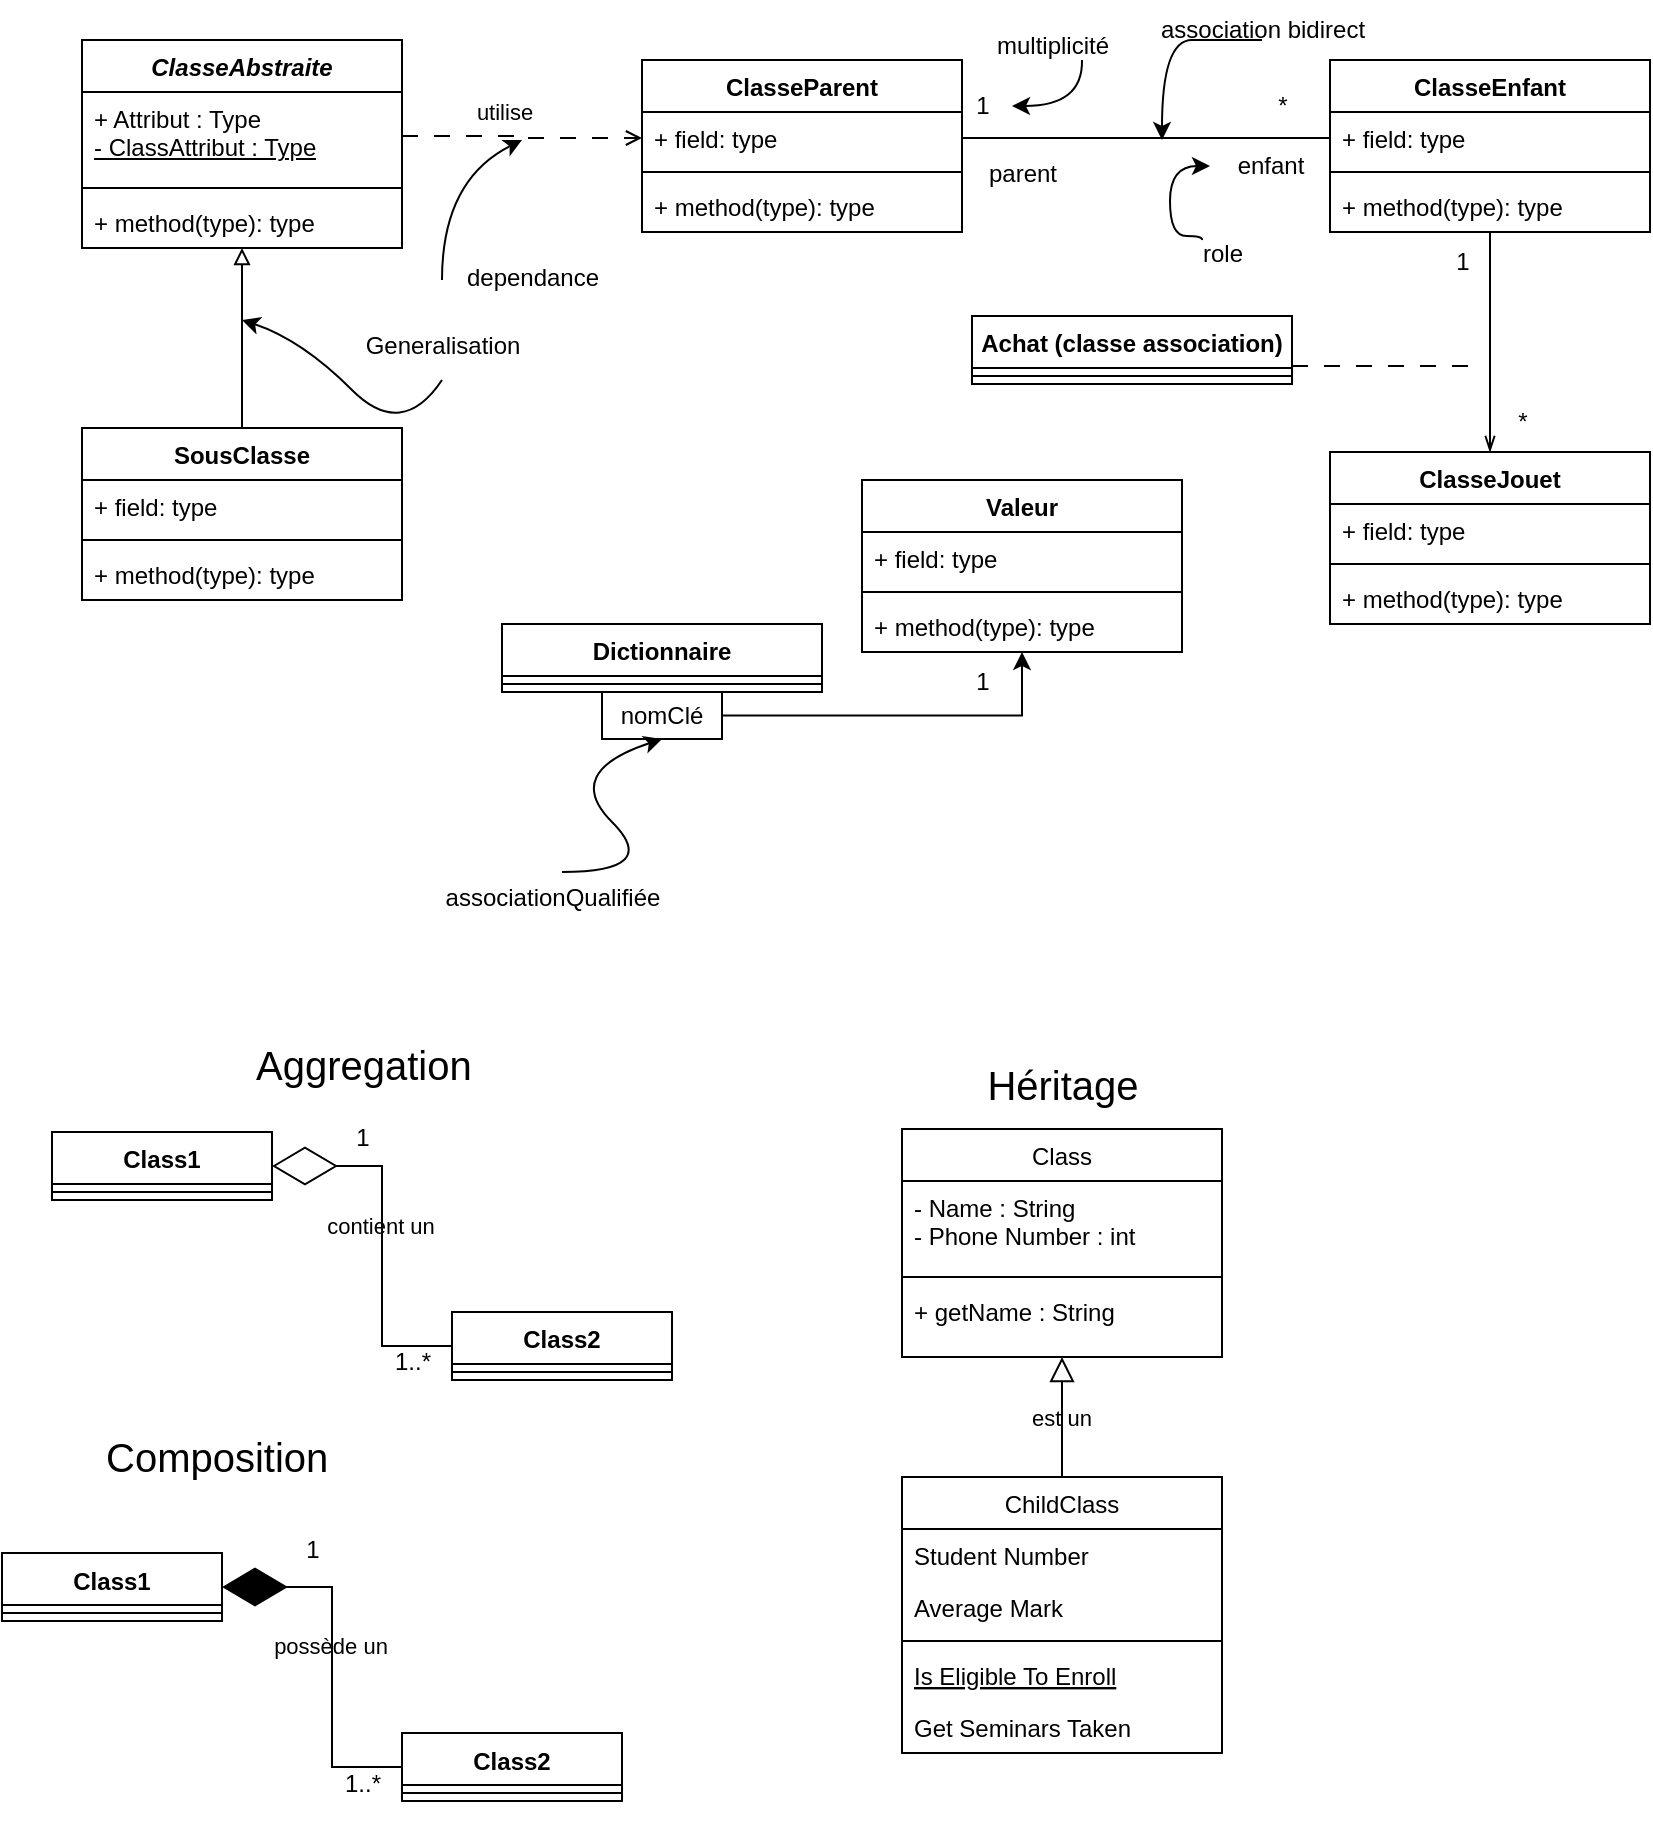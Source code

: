<mxfile version="24.5.4" type="github">
  <diagram id="C5RBs43oDa-KdzZeNtuy" name="Page-1">
    <mxGraphModel dx="1721" dy="1390" grid="1" gridSize="10" guides="1" tooltips="1" connect="1" arrows="1" fold="1" page="1" pageScale="1" pageWidth="827" pageHeight="1169" math="0" shadow="0">
      <root>
        <mxCell id="WIyWlLk6GJQsqaUBKTNV-0" />
        <mxCell id="WIyWlLk6GJQsqaUBKTNV-1" parent="WIyWlLk6GJQsqaUBKTNV-0" />
        <mxCell id="zkfFHV4jXpPFQw0GAbJ--6" value="ChildClass" style="swimlane;fontStyle=0;align=center;verticalAlign=top;childLayout=stackLayout;horizontal=1;startSize=26;horizontalStack=0;resizeParent=1;resizeLast=0;collapsible=1;marginBottom=0;rounded=0;shadow=0;strokeWidth=1;labelBackgroundColor=none;" parent="WIyWlLk6GJQsqaUBKTNV-1" vertex="1">
          <mxGeometry x="1280" y="738.5" width="160" height="138" as="geometry">
            <mxRectangle x="130" y="380" width="160" height="26" as="alternateBounds" />
          </mxGeometry>
        </mxCell>
        <mxCell id="zkfFHV4jXpPFQw0GAbJ--7" value="Student Number" style="text;align=left;verticalAlign=top;spacingLeft=4;spacingRight=4;overflow=hidden;rotatable=0;points=[[0,0.5],[1,0.5]];portConstraint=eastwest;labelBackgroundColor=none;" parent="zkfFHV4jXpPFQw0GAbJ--6" vertex="1">
          <mxGeometry y="26" width="160" height="26" as="geometry" />
        </mxCell>
        <mxCell id="zkfFHV4jXpPFQw0GAbJ--8" value="Average Mark" style="text;align=left;verticalAlign=top;spacingLeft=4;spacingRight=4;overflow=hidden;rotatable=0;points=[[0,0.5],[1,0.5]];portConstraint=eastwest;rounded=0;shadow=0;html=0;labelBackgroundColor=none;" parent="zkfFHV4jXpPFQw0GAbJ--6" vertex="1">
          <mxGeometry y="52" width="160" height="26" as="geometry" />
        </mxCell>
        <mxCell id="zkfFHV4jXpPFQw0GAbJ--9" value="" style="line;html=1;strokeWidth=1;align=left;verticalAlign=middle;spacingTop=-1;spacingLeft=3;spacingRight=3;rotatable=0;labelPosition=right;points=[];portConstraint=eastwest;labelBackgroundColor=none;" parent="zkfFHV4jXpPFQw0GAbJ--6" vertex="1">
          <mxGeometry y="78" width="160" height="8" as="geometry" />
        </mxCell>
        <mxCell id="zkfFHV4jXpPFQw0GAbJ--10" value="Is Eligible To Enroll" style="text;align=left;verticalAlign=top;spacingLeft=4;spacingRight=4;overflow=hidden;rotatable=0;points=[[0,0.5],[1,0.5]];portConstraint=eastwest;fontStyle=4;labelBackgroundColor=none;" parent="zkfFHV4jXpPFQw0GAbJ--6" vertex="1">
          <mxGeometry y="86" width="160" height="26" as="geometry" />
        </mxCell>
        <mxCell id="zkfFHV4jXpPFQw0GAbJ--11" value="Get Seminars Taken" style="text;align=left;verticalAlign=top;spacingLeft=4;spacingRight=4;overflow=hidden;rotatable=0;points=[[0,0.5],[1,0.5]];portConstraint=eastwest;labelBackgroundColor=none;" parent="zkfFHV4jXpPFQw0GAbJ--6" vertex="1">
          <mxGeometry y="112" width="160" height="26" as="geometry" />
        </mxCell>
        <mxCell id="zkfFHV4jXpPFQw0GAbJ--12" value="est un" style="endArrow=block;endSize=10;endFill=0;shadow=0;strokeWidth=1;rounded=0;curved=0;edgeStyle=elbowEdgeStyle;elbow=vertical;entryX=0.5;entryY=1;entryDx=0;entryDy=0;labelBackgroundColor=none;fontColor=default;" parent="WIyWlLk6GJQsqaUBKTNV-1" source="zkfFHV4jXpPFQw0GAbJ--6" target="9nbhjkckxSPG3qRFSimc-27" edge="1">
          <mxGeometry width="160" relative="1" as="geometry">
            <mxPoint x="1260" y="611.5" as="sourcePoint" />
            <mxPoint x="1260" y="611.5" as="targetPoint" />
          </mxGeometry>
        </mxCell>
        <mxCell id="9nbhjkckxSPG3qRFSimc-21" value="Class1" style="swimlane;fontStyle=1;align=center;verticalAlign=top;childLayout=stackLayout;horizontal=1;startSize=26;horizontalStack=0;resizeParent=1;resizeParentMax=0;resizeLast=0;collapsible=1;marginBottom=0;whiteSpace=wrap;html=1;labelBackgroundColor=none;" parent="WIyWlLk6GJQsqaUBKTNV-1" vertex="1">
          <mxGeometry x="855" y="566" width="110" height="34" as="geometry" />
        </mxCell>
        <mxCell id="9nbhjkckxSPG3qRFSimc-23" value="" style="line;strokeWidth=1;fillColor=none;align=left;verticalAlign=middle;spacingTop=-1;spacingLeft=3;spacingRight=3;rotatable=0;labelPosition=right;points=[];portConstraint=eastwest;labelBackgroundColor=none;" parent="9nbhjkckxSPG3qRFSimc-21" vertex="1">
          <mxGeometry y="26" width="110" height="8" as="geometry" />
        </mxCell>
        <mxCell id="9nbhjkckxSPG3qRFSimc-32" style="edgeStyle=orthogonalEdgeStyle;rounded=0;orthogonalLoop=1;jettySize=auto;html=1;entryX=1;entryY=0.5;entryDx=0;entryDy=0;endArrow=diamondThin;endFill=0;strokeWidth=1;endSize=30;labelBackgroundColor=none;fontColor=default;" parent="WIyWlLk6GJQsqaUBKTNV-1" source="9nbhjkckxSPG3qRFSimc-25" target="9nbhjkckxSPG3qRFSimc-21" edge="1">
          <mxGeometry relative="1" as="geometry" />
        </mxCell>
        <mxCell id="9nbhjkckxSPG3qRFSimc-33" value="contient un" style="edgeLabel;html=1;align=center;verticalAlign=middle;resizable=0;points=[];labelBackgroundColor=none;" parent="9nbhjkckxSPG3qRFSimc-32" vertex="1" connectable="0">
          <mxGeometry x="0.059" y="1" relative="1" as="geometry">
            <mxPoint as="offset" />
          </mxGeometry>
        </mxCell>
        <mxCell id="9nbhjkckxSPG3qRFSimc-25" value="Class2" style="swimlane;fontStyle=1;align=center;verticalAlign=top;childLayout=stackLayout;horizontal=1;startSize=26;horizontalStack=0;resizeParent=1;resizeParentMax=0;resizeLast=0;collapsible=1;marginBottom=0;whiteSpace=wrap;html=1;labelBackgroundColor=none;" parent="WIyWlLk6GJQsqaUBKTNV-1" vertex="1">
          <mxGeometry x="1055" y="656" width="110" height="34" as="geometry" />
        </mxCell>
        <mxCell id="9nbhjkckxSPG3qRFSimc-26" value="" style="line;strokeWidth=1;fillColor=none;align=left;verticalAlign=middle;spacingTop=-1;spacingLeft=3;spacingRight=3;rotatable=0;labelPosition=right;points=[];portConstraint=eastwest;labelBackgroundColor=none;" parent="9nbhjkckxSPG3qRFSimc-25" vertex="1">
          <mxGeometry y="26" width="110" height="8" as="geometry" />
        </mxCell>
        <mxCell id="9nbhjkckxSPG3qRFSimc-27" value="Class" style="swimlane;fontStyle=0;align=center;verticalAlign=top;childLayout=stackLayout;horizontal=1;startSize=26;horizontalStack=0;resizeParent=1;resizeLast=0;collapsible=1;marginBottom=0;rounded=0;shadow=0;strokeWidth=1;labelBackgroundColor=none;" parent="WIyWlLk6GJQsqaUBKTNV-1" vertex="1">
          <mxGeometry x="1280" y="564.5" width="160" height="114" as="geometry">
            <mxRectangle x="130" y="380" width="160" height="26" as="alternateBounds" />
          </mxGeometry>
        </mxCell>
        <mxCell id="9nbhjkckxSPG3qRFSimc-28" value="- Name : String&#xa;- Phone Number : int&#xa;" style="text;align=left;verticalAlign=top;spacingLeft=4;spacingRight=4;overflow=hidden;rotatable=0;points=[[0,0.5],[1,0.5]];portConstraint=eastwest;labelBackgroundColor=none;" parent="9nbhjkckxSPG3qRFSimc-27" vertex="1">
          <mxGeometry y="26" width="160" height="44" as="geometry" />
        </mxCell>
        <mxCell id="9nbhjkckxSPG3qRFSimc-29" value="" style="line;html=1;strokeWidth=1;align=left;verticalAlign=middle;spacingTop=-1;spacingLeft=3;spacingRight=3;rotatable=0;labelPosition=right;points=[];portConstraint=eastwest;labelBackgroundColor=none;" parent="9nbhjkckxSPG3qRFSimc-27" vertex="1">
          <mxGeometry y="70" width="160" height="8" as="geometry" />
        </mxCell>
        <mxCell id="9nbhjkckxSPG3qRFSimc-31" value="+ getName : String" style="text;align=left;verticalAlign=top;spacingLeft=4;spacingRight=4;overflow=hidden;rotatable=0;points=[[0,0.5],[1,0.5]];portConstraint=eastwest;labelBackgroundColor=none;" parent="9nbhjkckxSPG3qRFSimc-27" vertex="1">
          <mxGeometry y="78" width="160" height="26" as="geometry" />
        </mxCell>
        <mxCell id="9nbhjkckxSPG3qRFSimc-34" value="1..*" style="text;html=1;align=center;verticalAlign=middle;resizable=0;points=[];autosize=1;strokeColor=none;fillColor=none;labelBackgroundColor=none;" parent="WIyWlLk6GJQsqaUBKTNV-1" vertex="1">
          <mxGeometry x="1015" y="666" width="40" height="30" as="geometry" />
        </mxCell>
        <mxCell id="9nbhjkckxSPG3qRFSimc-35" value="1" style="text;html=1;align=center;verticalAlign=middle;resizable=0;points=[];autosize=1;strokeColor=none;fillColor=none;labelBackgroundColor=none;" parent="WIyWlLk6GJQsqaUBKTNV-1" vertex="1">
          <mxGeometry x="995" y="554" width="30" height="30" as="geometry" />
        </mxCell>
        <mxCell id="9nbhjkckxSPG3qRFSimc-36" value="Class1" style="swimlane;fontStyle=1;align=center;verticalAlign=top;childLayout=stackLayout;horizontal=1;startSize=26;horizontalStack=0;resizeParent=1;resizeParentMax=0;resizeLast=0;collapsible=1;marginBottom=0;whiteSpace=wrap;html=1;labelBackgroundColor=none;" parent="WIyWlLk6GJQsqaUBKTNV-1" vertex="1">
          <mxGeometry x="830" y="776.5" width="110" height="34" as="geometry" />
        </mxCell>
        <mxCell id="9nbhjkckxSPG3qRFSimc-37" value="" style="line;strokeWidth=1;fillColor=none;align=left;verticalAlign=middle;spacingTop=-1;spacingLeft=3;spacingRight=3;rotatable=0;labelPosition=right;points=[];portConstraint=eastwest;labelBackgroundColor=none;" parent="9nbhjkckxSPG3qRFSimc-36" vertex="1">
          <mxGeometry y="26" width="110" height="8" as="geometry" />
        </mxCell>
        <mxCell id="9nbhjkckxSPG3qRFSimc-38" style="edgeStyle=orthogonalEdgeStyle;rounded=0;orthogonalLoop=1;jettySize=auto;html=1;entryX=1;entryY=0.5;entryDx=0;entryDy=0;endArrow=diamondThin;endFill=1;strokeWidth=1;endSize=30;labelBackgroundColor=none;fontColor=default;" parent="WIyWlLk6GJQsqaUBKTNV-1" source="9nbhjkckxSPG3qRFSimc-40" target="9nbhjkckxSPG3qRFSimc-36" edge="1">
          <mxGeometry relative="1" as="geometry" />
        </mxCell>
        <mxCell id="9nbhjkckxSPG3qRFSimc-39" value="possède un" style="edgeLabel;html=1;align=center;verticalAlign=middle;resizable=0;points=[];labelBackgroundColor=none;" parent="9nbhjkckxSPG3qRFSimc-38" vertex="1" connectable="0">
          <mxGeometry x="0.059" y="1" relative="1" as="geometry">
            <mxPoint as="offset" />
          </mxGeometry>
        </mxCell>
        <mxCell id="9nbhjkckxSPG3qRFSimc-40" value="Class2" style="swimlane;fontStyle=1;align=center;verticalAlign=top;childLayout=stackLayout;horizontal=1;startSize=26;horizontalStack=0;resizeParent=1;resizeParentMax=0;resizeLast=0;collapsible=1;marginBottom=0;whiteSpace=wrap;html=1;labelBackgroundColor=none;" parent="WIyWlLk6GJQsqaUBKTNV-1" vertex="1">
          <mxGeometry x="1030" y="866.5" width="110" height="34" as="geometry" />
        </mxCell>
        <mxCell id="9nbhjkckxSPG3qRFSimc-41" value="" style="line;strokeWidth=1;fillColor=none;align=left;verticalAlign=middle;spacingTop=-1;spacingLeft=3;spacingRight=3;rotatable=0;labelPosition=right;points=[];portConstraint=eastwest;labelBackgroundColor=none;" parent="9nbhjkckxSPG3qRFSimc-40" vertex="1">
          <mxGeometry y="26" width="110" height="8" as="geometry" />
        </mxCell>
        <mxCell id="9nbhjkckxSPG3qRFSimc-42" value="1..*" style="text;html=1;align=center;verticalAlign=middle;resizable=0;points=[];autosize=1;strokeColor=none;fillColor=none;labelBackgroundColor=none;" parent="WIyWlLk6GJQsqaUBKTNV-1" vertex="1">
          <mxGeometry x="990" y="876.5" width="40" height="30" as="geometry" />
        </mxCell>
        <mxCell id="9nbhjkckxSPG3qRFSimc-43" value="1" style="text;html=1;align=center;verticalAlign=middle;resizable=0;points=[];autosize=1;strokeColor=none;fillColor=none;labelBackgroundColor=none;" parent="WIyWlLk6GJQsqaUBKTNV-1" vertex="1">
          <mxGeometry x="970" y="760" width="30" height="30" as="geometry" />
        </mxCell>
        <mxCell id="9nbhjkckxSPG3qRFSimc-69" value="&lt;font style=&quot;font-size: 20px;&quot;&gt;Aggregation&lt;/font&gt;" style="text;whiteSpace=wrap;html=1;labelBackgroundColor=none;" parent="WIyWlLk6GJQsqaUBKTNV-1" vertex="1">
          <mxGeometry x="955" y="514" width="110" height="50" as="geometry" />
        </mxCell>
        <mxCell id="9nbhjkckxSPG3qRFSimc-70" value="&lt;font style=&quot;font-size: 20px;&quot;&gt;Composition&lt;/font&gt;" style="text;whiteSpace=wrap;html=1;labelBackgroundColor=none;" parent="WIyWlLk6GJQsqaUBKTNV-1" vertex="1">
          <mxGeometry x="880" y="710" width="260" height="50" as="geometry" />
        </mxCell>
        <mxCell id="9nbhjkckxSPG3qRFSimc-93" value="&lt;i&gt;ClasseAbstraite&lt;/i&gt;" style="swimlane;fontStyle=1;align=center;verticalAlign=top;childLayout=stackLayout;horizontal=1;startSize=26;horizontalStack=0;resizeParent=1;resizeParentMax=0;resizeLast=0;collapsible=1;marginBottom=0;whiteSpace=wrap;html=1;labelBackgroundColor=none;" parent="WIyWlLk6GJQsqaUBKTNV-1" vertex="1">
          <mxGeometry x="870" y="20" width="160" height="104" as="geometry" />
        </mxCell>
        <mxCell id="9nbhjkckxSPG3qRFSimc-94" value="&lt;div&gt;+ Attribut : Type&lt;/div&gt;&lt;div&gt;&lt;u&gt;- ClassAttribut : Type&lt;/u&gt;&lt;br&gt;&lt;/div&gt;" style="text;strokeColor=none;fillColor=none;align=left;verticalAlign=top;spacingLeft=4;spacingRight=4;overflow=hidden;rotatable=0;points=[[0,0.5],[1,0.5]];portConstraint=eastwest;whiteSpace=wrap;html=1;labelBackgroundColor=none;" parent="9nbhjkckxSPG3qRFSimc-93" vertex="1">
          <mxGeometry y="26" width="160" height="44" as="geometry" />
        </mxCell>
        <mxCell id="9nbhjkckxSPG3qRFSimc-95" value="" style="line;strokeWidth=1;fillColor=none;align=left;verticalAlign=middle;spacingTop=-1;spacingLeft=3;spacingRight=3;rotatable=0;labelPosition=right;points=[];portConstraint=eastwest;labelBackgroundColor=none;" parent="9nbhjkckxSPG3qRFSimc-93" vertex="1">
          <mxGeometry y="70" width="160" height="8" as="geometry" />
        </mxCell>
        <mxCell id="9nbhjkckxSPG3qRFSimc-96" value="&lt;div&gt;+ method(type): type&lt;/div&gt;&lt;div&gt;&lt;br&gt;&lt;/div&gt;" style="text;strokeColor=none;fillColor=none;align=left;verticalAlign=top;spacingLeft=4;spacingRight=4;overflow=hidden;rotatable=0;points=[[0,0.5],[1,0.5]];portConstraint=eastwest;whiteSpace=wrap;html=1;labelBackgroundColor=none;" parent="9nbhjkckxSPG3qRFSimc-93" vertex="1">
          <mxGeometry y="78" width="160" height="26" as="geometry" />
        </mxCell>
        <mxCell id="9nbhjkckxSPG3qRFSimc-97" value="ClasseParent" style="swimlane;fontStyle=1;align=center;verticalAlign=top;childLayout=stackLayout;horizontal=1;startSize=26;horizontalStack=0;resizeParent=1;resizeParentMax=0;resizeLast=0;collapsible=1;marginBottom=0;whiteSpace=wrap;html=1;labelBackgroundColor=none;" parent="WIyWlLk6GJQsqaUBKTNV-1" vertex="1">
          <mxGeometry x="1150" y="30" width="160" height="86" as="geometry" />
        </mxCell>
        <mxCell id="9nbhjkckxSPG3qRFSimc-98" value="+ field: type" style="text;strokeColor=none;fillColor=none;align=left;verticalAlign=top;spacingLeft=4;spacingRight=4;overflow=hidden;rotatable=0;points=[[0,0.5],[1,0.5]];portConstraint=eastwest;whiteSpace=wrap;html=1;labelBackgroundColor=none;" parent="9nbhjkckxSPG3qRFSimc-97" vertex="1">
          <mxGeometry y="26" width="160" height="26" as="geometry" />
        </mxCell>
        <mxCell id="9nbhjkckxSPG3qRFSimc-99" value="" style="line;strokeWidth=1;fillColor=none;align=left;verticalAlign=middle;spacingTop=-1;spacingLeft=3;spacingRight=3;rotatable=0;labelPosition=right;points=[];portConstraint=eastwest;labelBackgroundColor=none;" parent="9nbhjkckxSPG3qRFSimc-97" vertex="1">
          <mxGeometry y="52" width="160" height="8" as="geometry" />
        </mxCell>
        <mxCell id="9nbhjkckxSPG3qRFSimc-100" value="+ method(type): type" style="text;strokeColor=none;fillColor=none;align=left;verticalAlign=top;spacingLeft=4;spacingRight=4;overflow=hidden;rotatable=0;points=[[0,0.5],[1,0.5]];portConstraint=eastwest;whiteSpace=wrap;html=1;labelBackgroundColor=none;" parent="9nbhjkckxSPG3qRFSimc-97" vertex="1">
          <mxGeometry y="60" width="160" height="26" as="geometry" />
        </mxCell>
        <mxCell id="9nbhjkckxSPG3qRFSimc-101" style="edgeStyle=orthogonalEdgeStyle;rounded=0;orthogonalLoop=1;jettySize=auto;html=1;entryX=0;entryY=0.5;entryDx=0;entryDy=0;dashed=1;dashPattern=8 8;endArrow=open;endFill=0;labelBackgroundColor=none;fontColor=default;" parent="WIyWlLk6GJQsqaUBKTNV-1" source="9nbhjkckxSPG3qRFSimc-94" target="9nbhjkckxSPG3qRFSimc-98" edge="1">
          <mxGeometry relative="1" as="geometry" />
        </mxCell>
        <mxCell id="9nbhjkckxSPG3qRFSimc-147" value="utilise" style="edgeLabel;html=1;align=center;verticalAlign=middle;resizable=0;points=[];" parent="9nbhjkckxSPG3qRFSimc-101" vertex="1" connectable="0">
          <mxGeometry x="0.297" y="6" relative="1" as="geometry">
            <mxPoint x="-27" y="-7" as="offset" />
          </mxGeometry>
        </mxCell>
        <mxCell id="9nbhjkckxSPG3qRFSimc-102" value="" style="curved=1;endArrow=classic;html=1;rounded=0;labelBackgroundColor=none;fontColor=default;" parent="WIyWlLk6GJQsqaUBKTNV-1" source="9nbhjkckxSPG3qRFSimc-103" edge="1">
          <mxGeometry width="50" height="50" relative="1" as="geometry">
            <mxPoint x="1050" y="140" as="sourcePoint" />
            <mxPoint x="1090" y="70" as="targetPoint" />
            <Array as="points">
              <mxPoint x="1050" y="140" />
              <mxPoint x="1050" y="90" />
            </Array>
          </mxGeometry>
        </mxCell>
        <mxCell id="9nbhjkckxSPG3qRFSimc-103" value="dependance" style="text;html=1;align=center;verticalAlign=middle;resizable=0;points=[];autosize=1;strokeColor=none;fillColor=none;labelBackgroundColor=none;" parent="WIyWlLk6GJQsqaUBKTNV-1" vertex="1">
          <mxGeometry x="1050" y="124" width="90" height="30" as="geometry" />
        </mxCell>
        <mxCell id="9nbhjkckxSPG3qRFSimc-104" value="ClasseEnfant" style="swimlane;fontStyle=1;align=center;verticalAlign=top;childLayout=stackLayout;horizontal=1;startSize=26;horizontalStack=0;resizeParent=1;resizeParentMax=0;resizeLast=0;collapsible=1;marginBottom=0;whiteSpace=wrap;html=1;labelBackgroundColor=none;" parent="WIyWlLk6GJQsqaUBKTNV-1" vertex="1">
          <mxGeometry x="1494" y="30" width="160" height="86" as="geometry" />
        </mxCell>
        <mxCell id="9nbhjkckxSPG3qRFSimc-105" value="+ field: type" style="text;strokeColor=none;fillColor=none;align=left;verticalAlign=top;spacingLeft=4;spacingRight=4;overflow=hidden;rotatable=0;points=[[0,0.5],[1,0.5]];portConstraint=eastwest;whiteSpace=wrap;html=1;labelBackgroundColor=none;" parent="9nbhjkckxSPG3qRFSimc-104" vertex="1">
          <mxGeometry y="26" width="160" height="26" as="geometry" />
        </mxCell>
        <mxCell id="9nbhjkckxSPG3qRFSimc-106" value="" style="line;strokeWidth=1;fillColor=none;align=left;verticalAlign=middle;spacingTop=-1;spacingLeft=3;spacingRight=3;rotatable=0;labelPosition=right;points=[];portConstraint=eastwest;labelBackgroundColor=none;" parent="9nbhjkckxSPG3qRFSimc-104" vertex="1">
          <mxGeometry y="52" width="160" height="8" as="geometry" />
        </mxCell>
        <mxCell id="9nbhjkckxSPG3qRFSimc-107" value="+ method(type): type" style="text;strokeColor=none;fillColor=none;align=left;verticalAlign=top;spacingLeft=4;spacingRight=4;overflow=hidden;rotatable=0;points=[[0,0.5],[1,0.5]];portConstraint=eastwest;whiteSpace=wrap;html=1;labelBackgroundColor=none;" parent="9nbhjkckxSPG3qRFSimc-104" vertex="1">
          <mxGeometry y="60" width="160" height="26" as="geometry" />
        </mxCell>
        <mxCell id="9nbhjkckxSPG3qRFSimc-108" style="edgeStyle=orthogonalEdgeStyle;rounded=0;orthogonalLoop=1;jettySize=auto;html=1;entryX=0;entryY=0.5;entryDx=0;entryDy=0;endArrow=none;endFill=0;labelBackgroundColor=none;fontColor=default;" parent="WIyWlLk6GJQsqaUBKTNV-1" source="9nbhjkckxSPG3qRFSimc-98" target="9nbhjkckxSPG3qRFSimc-105" edge="1">
          <mxGeometry relative="1" as="geometry" />
        </mxCell>
        <mxCell id="9nbhjkckxSPG3qRFSimc-115" style="edgeStyle=orthogonalEdgeStyle;rounded=0;orthogonalLoop=1;jettySize=auto;html=1;curved=1;startArrow=classic;startFill=1;endArrow=none;endFill=0;labelBackgroundColor=none;fontColor=default;" parent="WIyWlLk6GJQsqaUBKTNV-1" source="9nbhjkckxSPG3qRFSimc-109" edge="1">
          <mxGeometry relative="1" as="geometry">
            <mxPoint x="1370" y="30" as="targetPoint" />
          </mxGeometry>
        </mxCell>
        <mxCell id="9nbhjkckxSPG3qRFSimc-109" value="1" style="text;html=1;align=center;verticalAlign=middle;resizable=0;points=[];autosize=1;strokeColor=none;fillColor=none;labelBackgroundColor=none;" parent="WIyWlLk6GJQsqaUBKTNV-1" vertex="1">
          <mxGeometry x="1305" y="38" width="30" height="30" as="geometry" />
        </mxCell>
        <mxCell id="9nbhjkckxSPG3qRFSimc-110" value="parent" style="text;html=1;align=center;verticalAlign=middle;resizable=0;points=[];autosize=1;strokeColor=none;fillColor=none;labelBackgroundColor=none;" parent="WIyWlLk6GJQsqaUBKTNV-1" vertex="1">
          <mxGeometry x="1310" y="72" width="60" height="30" as="geometry" />
        </mxCell>
        <mxCell id="9nbhjkckxSPG3qRFSimc-111" value="*" style="text;html=1;align=center;verticalAlign=middle;resizable=0;points=[];autosize=1;strokeColor=none;fillColor=none;labelBackgroundColor=none;" parent="WIyWlLk6GJQsqaUBKTNV-1" vertex="1">
          <mxGeometry x="1455" y="38" width="30" height="30" as="geometry" />
        </mxCell>
        <mxCell id="9nbhjkckxSPG3qRFSimc-112" value="enfant" style="text;html=1;align=center;verticalAlign=middle;resizable=0;points=[];autosize=1;strokeColor=none;fillColor=none;labelBackgroundColor=none;" parent="WIyWlLk6GJQsqaUBKTNV-1" vertex="1">
          <mxGeometry x="1434" y="68" width="60" height="30" as="geometry" />
        </mxCell>
        <mxCell id="9nbhjkckxSPG3qRFSimc-113" value="" style="curved=1;endArrow=classic;html=1;rounded=0;labelBackgroundColor=none;fontColor=default;" parent="WIyWlLk6GJQsqaUBKTNV-1" edge="1">
          <mxGeometry width="50" height="50" relative="1" as="geometry">
            <mxPoint x="1460" y="20" as="sourcePoint" />
            <mxPoint x="1410" y="70" as="targetPoint" />
            <Array as="points">
              <mxPoint x="1440" y="20" />
              <mxPoint x="1410" y="20" />
            </Array>
          </mxGeometry>
        </mxCell>
        <mxCell id="9nbhjkckxSPG3qRFSimc-114" value="association bidirect" style="text;html=1;align=center;verticalAlign=middle;resizable=0;points=[];autosize=1;strokeColor=none;fillColor=none;labelBackgroundColor=none;" parent="WIyWlLk6GJQsqaUBKTNV-1" vertex="1">
          <mxGeometry x="1395" width="130" height="30" as="geometry" />
        </mxCell>
        <mxCell id="9nbhjkckxSPG3qRFSimc-117" value="multiplicité" style="text;html=1;align=center;verticalAlign=middle;resizable=0;points=[];autosize=1;strokeColor=none;fillColor=none;labelBackgroundColor=none;" parent="WIyWlLk6GJQsqaUBKTNV-1" vertex="1">
          <mxGeometry x="1315" y="8" width="80" height="30" as="geometry" />
        </mxCell>
        <mxCell id="9nbhjkckxSPG3qRFSimc-119" style="edgeStyle=orthogonalEdgeStyle;rounded=0;orthogonalLoop=1;jettySize=auto;html=1;curved=1;startArrow=classic;startFill=1;endArrow=none;endFill=0;labelBackgroundColor=none;fontColor=default;" parent="WIyWlLk6GJQsqaUBKTNV-1" source="9nbhjkckxSPG3qRFSimc-112" edge="1">
          <mxGeometry relative="1" as="geometry">
            <mxPoint x="1430" y="120" as="targetPoint" />
            <mxPoint x="1447.26" y="106" as="sourcePoint" />
          </mxGeometry>
        </mxCell>
        <mxCell id="9nbhjkckxSPG3qRFSimc-120" value="role" style="text;html=1;align=center;verticalAlign=middle;resizable=0;points=[];autosize=1;strokeColor=none;fillColor=none;labelBackgroundColor=none;" parent="WIyWlLk6GJQsqaUBKTNV-1" vertex="1">
          <mxGeometry x="1420" y="112" width="40" height="30" as="geometry" />
        </mxCell>
        <mxCell id="9nbhjkckxSPG3qRFSimc-125" style="edgeStyle=orthogonalEdgeStyle;rounded=0;orthogonalLoop=1;jettySize=auto;html=1;endArrow=block;endFill=0;labelBackgroundColor=none;fontColor=default;" parent="WIyWlLk6GJQsqaUBKTNV-1" source="9nbhjkckxSPG3qRFSimc-121" target="9nbhjkckxSPG3qRFSimc-93" edge="1">
          <mxGeometry relative="1" as="geometry" />
        </mxCell>
        <mxCell id="9nbhjkckxSPG3qRFSimc-121" value="SousClasse" style="swimlane;fontStyle=1;align=center;verticalAlign=top;childLayout=stackLayout;horizontal=1;startSize=26;horizontalStack=0;resizeParent=1;resizeParentMax=0;resizeLast=0;collapsible=1;marginBottom=0;whiteSpace=wrap;html=1;labelBackgroundColor=none;" parent="WIyWlLk6GJQsqaUBKTNV-1" vertex="1">
          <mxGeometry x="870" y="214" width="160" height="86" as="geometry" />
        </mxCell>
        <mxCell id="9nbhjkckxSPG3qRFSimc-122" value="+ field: type" style="text;strokeColor=none;fillColor=none;align=left;verticalAlign=top;spacingLeft=4;spacingRight=4;overflow=hidden;rotatable=0;points=[[0,0.5],[1,0.5]];portConstraint=eastwest;whiteSpace=wrap;html=1;labelBackgroundColor=none;" parent="9nbhjkckxSPG3qRFSimc-121" vertex="1">
          <mxGeometry y="26" width="160" height="26" as="geometry" />
        </mxCell>
        <mxCell id="9nbhjkckxSPG3qRFSimc-123" value="" style="line;strokeWidth=1;fillColor=none;align=left;verticalAlign=middle;spacingTop=-1;spacingLeft=3;spacingRight=3;rotatable=0;labelPosition=right;points=[];portConstraint=eastwest;labelBackgroundColor=none;" parent="9nbhjkckxSPG3qRFSimc-121" vertex="1">
          <mxGeometry y="52" width="160" height="8" as="geometry" />
        </mxCell>
        <mxCell id="9nbhjkckxSPG3qRFSimc-124" value="+ method(type): type" style="text;strokeColor=none;fillColor=none;align=left;verticalAlign=top;spacingLeft=4;spacingRight=4;overflow=hidden;rotatable=0;points=[[0,0.5],[1,0.5]];portConstraint=eastwest;whiteSpace=wrap;html=1;labelBackgroundColor=none;" parent="9nbhjkckxSPG3qRFSimc-121" vertex="1">
          <mxGeometry y="60" width="160" height="26" as="geometry" />
        </mxCell>
        <mxCell id="9nbhjkckxSPG3qRFSimc-126" value="" style="curved=1;endArrow=classic;html=1;rounded=0;labelBackgroundColor=none;fontColor=default;" parent="WIyWlLk6GJQsqaUBKTNV-1" edge="1">
          <mxGeometry width="50" height="50" relative="1" as="geometry">
            <mxPoint x="1050" y="190" as="sourcePoint" />
            <mxPoint x="950" y="160" as="targetPoint" />
            <Array as="points">
              <mxPoint x="1030" y="220" />
              <mxPoint x="980" y="170" />
            </Array>
          </mxGeometry>
        </mxCell>
        <mxCell id="9nbhjkckxSPG3qRFSimc-127" value="Generalisation" style="text;html=1;align=center;verticalAlign=middle;resizable=0;points=[];autosize=1;strokeColor=none;fillColor=none;labelBackgroundColor=none;" parent="WIyWlLk6GJQsqaUBKTNV-1" vertex="1">
          <mxGeometry x="1000" y="158" width="100" height="30" as="geometry" />
        </mxCell>
        <mxCell id="9nbhjkckxSPG3qRFSimc-133" value="Dictionnaire" style="swimlane;fontStyle=1;align=center;verticalAlign=top;childLayout=stackLayout;horizontal=1;startSize=26;horizontalStack=0;resizeParent=1;resizeParentMax=0;resizeLast=0;collapsible=1;marginBottom=0;whiteSpace=wrap;html=1;labelBackgroundColor=none;" parent="WIyWlLk6GJQsqaUBKTNV-1" vertex="1">
          <mxGeometry x="1080" y="312" width="160" height="34" as="geometry" />
        </mxCell>
        <mxCell id="9nbhjkckxSPG3qRFSimc-135" value="" style="line;strokeWidth=1;fillColor=none;align=left;verticalAlign=middle;spacingTop=-1;spacingLeft=3;spacingRight=3;rotatable=0;labelPosition=right;points=[];portConstraint=eastwest;labelBackgroundColor=none;" parent="9nbhjkckxSPG3qRFSimc-133" vertex="1">
          <mxGeometry y="26" width="160" height="8" as="geometry" />
        </mxCell>
        <mxCell id="9nbhjkckxSPG3qRFSimc-142" style="edgeStyle=orthogonalEdgeStyle;rounded=0;orthogonalLoop=1;jettySize=auto;html=1;labelBackgroundColor=none;fontColor=default;" parent="WIyWlLk6GJQsqaUBKTNV-1" source="9nbhjkckxSPG3qRFSimc-137" target="9nbhjkckxSPG3qRFSimc-138" edge="1">
          <mxGeometry relative="1" as="geometry" />
        </mxCell>
        <mxCell id="9nbhjkckxSPG3qRFSimc-137" value="nomClé" style="rounded=0;whiteSpace=wrap;html=1;labelBackgroundColor=none;" parent="WIyWlLk6GJQsqaUBKTNV-1" vertex="1">
          <mxGeometry x="1130" y="346" width="60" height="23.5" as="geometry" />
        </mxCell>
        <mxCell id="9nbhjkckxSPG3qRFSimc-138" value="Valeur" style="swimlane;fontStyle=1;align=center;verticalAlign=top;childLayout=stackLayout;horizontal=1;startSize=26;horizontalStack=0;resizeParent=1;resizeParentMax=0;resizeLast=0;collapsible=1;marginBottom=0;whiteSpace=wrap;html=1;labelBackgroundColor=none;" parent="WIyWlLk6GJQsqaUBKTNV-1" vertex="1">
          <mxGeometry x="1260" y="240" width="160" height="86" as="geometry" />
        </mxCell>
        <mxCell id="9nbhjkckxSPG3qRFSimc-139" value="+ field: type" style="text;strokeColor=none;fillColor=none;align=left;verticalAlign=top;spacingLeft=4;spacingRight=4;overflow=hidden;rotatable=0;points=[[0,0.5],[1,0.5]];portConstraint=eastwest;whiteSpace=wrap;html=1;labelBackgroundColor=none;" parent="9nbhjkckxSPG3qRFSimc-138" vertex="1">
          <mxGeometry y="26" width="160" height="26" as="geometry" />
        </mxCell>
        <mxCell id="9nbhjkckxSPG3qRFSimc-140" value="" style="line;strokeWidth=1;fillColor=none;align=left;verticalAlign=middle;spacingTop=-1;spacingLeft=3;spacingRight=3;rotatable=0;labelPosition=right;points=[];portConstraint=eastwest;labelBackgroundColor=none;" parent="9nbhjkckxSPG3qRFSimc-138" vertex="1">
          <mxGeometry y="52" width="160" height="8" as="geometry" />
        </mxCell>
        <mxCell id="9nbhjkckxSPG3qRFSimc-141" value="+ method(type): type" style="text;strokeColor=none;fillColor=none;align=left;verticalAlign=top;spacingLeft=4;spacingRight=4;overflow=hidden;rotatable=0;points=[[0,0.5],[1,0.5]];portConstraint=eastwest;whiteSpace=wrap;html=1;labelBackgroundColor=none;" parent="9nbhjkckxSPG3qRFSimc-138" vertex="1">
          <mxGeometry y="60" width="160" height="26" as="geometry" />
        </mxCell>
        <mxCell id="9nbhjkckxSPG3qRFSimc-143" value="" style="curved=1;endArrow=classic;html=1;rounded=0;entryX=0.5;entryY=1;entryDx=0;entryDy=0;labelBackgroundColor=none;fontColor=default;" parent="WIyWlLk6GJQsqaUBKTNV-1" target="9nbhjkckxSPG3qRFSimc-137" edge="1">
          <mxGeometry width="50" height="50" relative="1" as="geometry">
            <mxPoint x="1110" y="436" as="sourcePoint" />
            <mxPoint x="1160" y="386" as="targetPoint" />
            <Array as="points">
              <mxPoint x="1160" y="436" />
              <mxPoint x="1110" y="386" />
            </Array>
          </mxGeometry>
        </mxCell>
        <mxCell id="9nbhjkckxSPG3qRFSimc-144" value="associationQualifiée" style="text;html=1;align=center;verticalAlign=middle;resizable=0;points=[];autosize=1;strokeColor=none;fillColor=none;labelBackgroundColor=none;" parent="WIyWlLk6GJQsqaUBKTNV-1" vertex="1">
          <mxGeometry x="1040" y="434" width="130" height="30" as="geometry" />
        </mxCell>
        <mxCell id="9nbhjkckxSPG3qRFSimc-145" value="1" style="text;html=1;align=center;verticalAlign=middle;resizable=0;points=[];autosize=1;strokeColor=none;fillColor=none;labelBackgroundColor=none;" parent="WIyWlLk6GJQsqaUBKTNV-1" vertex="1">
          <mxGeometry x="1305" y="326" width="30" height="30" as="geometry" />
        </mxCell>
        <mxCell id="9nbhjkckxSPG3qRFSimc-148" value="&lt;font style=&quot;font-size: 20px;&quot;&gt;Héritage&lt;/font&gt;" style="text;html=1;align=center;verticalAlign=middle;resizable=0;points=[];autosize=1;strokeColor=none;fillColor=none;" parent="WIyWlLk6GJQsqaUBKTNV-1" vertex="1">
          <mxGeometry x="1310" y="521.5" width="100" height="40" as="geometry" />
        </mxCell>
        <mxCell id="a7C0_zfQy-tUCpXhPQ1W-4" style="edgeStyle=orthogonalEdgeStyle;rounded=0;orthogonalLoop=1;jettySize=auto;html=1;endArrow=none;endFill=0;startArrow=openThin;startFill=0;" edge="1" parent="WIyWlLk6GJQsqaUBKTNV-1" source="a7C0_zfQy-tUCpXhPQ1W-0" target="9nbhjkckxSPG3qRFSimc-104">
          <mxGeometry relative="1" as="geometry" />
        </mxCell>
        <mxCell id="a7C0_zfQy-tUCpXhPQ1W-0" value="ClasseJouet" style="swimlane;fontStyle=1;align=center;verticalAlign=top;childLayout=stackLayout;horizontal=1;startSize=26;horizontalStack=0;resizeParent=1;resizeParentMax=0;resizeLast=0;collapsible=1;marginBottom=0;whiteSpace=wrap;html=1;" vertex="1" parent="WIyWlLk6GJQsqaUBKTNV-1">
          <mxGeometry x="1494" y="226" width="160" height="86" as="geometry" />
        </mxCell>
        <mxCell id="a7C0_zfQy-tUCpXhPQ1W-1" value="+ field: type" style="text;strokeColor=none;fillColor=none;align=left;verticalAlign=top;spacingLeft=4;spacingRight=4;overflow=hidden;rotatable=0;points=[[0,0.5],[1,0.5]];portConstraint=eastwest;whiteSpace=wrap;html=1;" vertex="1" parent="a7C0_zfQy-tUCpXhPQ1W-0">
          <mxGeometry y="26" width="160" height="26" as="geometry" />
        </mxCell>
        <mxCell id="a7C0_zfQy-tUCpXhPQ1W-2" value="" style="line;strokeWidth=1;fillColor=none;align=left;verticalAlign=middle;spacingTop=-1;spacingLeft=3;spacingRight=3;rotatable=0;labelPosition=right;points=[];portConstraint=eastwest;strokeColor=inherit;" vertex="1" parent="a7C0_zfQy-tUCpXhPQ1W-0">
          <mxGeometry y="52" width="160" height="8" as="geometry" />
        </mxCell>
        <mxCell id="a7C0_zfQy-tUCpXhPQ1W-3" value="+ method(type): type" style="text;strokeColor=none;fillColor=none;align=left;verticalAlign=top;spacingLeft=4;spacingRight=4;overflow=hidden;rotatable=0;points=[[0,0.5],[1,0.5]];portConstraint=eastwest;whiteSpace=wrap;html=1;" vertex="1" parent="a7C0_zfQy-tUCpXhPQ1W-0">
          <mxGeometry y="60" width="160" height="26" as="geometry" />
        </mxCell>
        <mxCell id="a7C0_zfQy-tUCpXhPQ1W-9" style="edgeStyle=orthogonalEdgeStyle;rounded=0;orthogonalLoop=1;jettySize=auto;html=1;endArrow=none;endFill=0;dashed=1;dashPattern=8 8;" edge="1" parent="WIyWlLk6GJQsqaUBKTNV-1" source="a7C0_zfQy-tUCpXhPQ1W-5">
          <mxGeometry relative="1" as="geometry">
            <mxPoint x="1570" y="183" as="targetPoint" />
            <Array as="points">
              <mxPoint x="1520" y="183" />
              <mxPoint x="1520" y="183" />
            </Array>
          </mxGeometry>
        </mxCell>
        <mxCell id="a7C0_zfQy-tUCpXhPQ1W-5" value="Achat (classe association)" style="swimlane;fontStyle=1;align=center;verticalAlign=top;childLayout=stackLayout;horizontal=1;startSize=26;horizontalStack=0;resizeParent=1;resizeParentMax=0;resizeLast=0;collapsible=1;marginBottom=0;whiteSpace=wrap;html=1;" vertex="1" parent="WIyWlLk6GJQsqaUBKTNV-1">
          <mxGeometry x="1315" y="158" width="160" height="34" as="geometry" />
        </mxCell>
        <mxCell id="a7C0_zfQy-tUCpXhPQ1W-7" value="" style="line;strokeWidth=1;fillColor=none;align=left;verticalAlign=middle;spacingTop=-1;spacingLeft=3;spacingRight=3;rotatable=0;labelPosition=right;points=[];portConstraint=eastwest;strokeColor=inherit;" vertex="1" parent="a7C0_zfQy-tUCpXhPQ1W-5">
          <mxGeometry y="26" width="160" height="8" as="geometry" />
        </mxCell>
        <mxCell id="a7C0_zfQy-tUCpXhPQ1W-10" value="1" style="text;html=1;align=center;verticalAlign=middle;resizable=0;points=[];autosize=1;strokeColor=none;fillColor=none;" vertex="1" parent="WIyWlLk6GJQsqaUBKTNV-1">
          <mxGeometry x="1545" y="116" width="30" height="30" as="geometry" />
        </mxCell>
        <mxCell id="a7C0_zfQy-tUCpXhPQ1W-11" value="*" style="text;html=1;align=center;verticalAlign=middle;resizable=0;points=[];autosize=1;strokeColor=none;fillColor=none;" vertex="1" parent="WIyWlLk6GJQsqaUBKTNV-1">
          <mxGeometry x="1575" y="196" width="30" height="30" as="geometry" />
        </mxCell>
      </root>
    </mxGraphModel>
  </diagram>
</mxfile>
